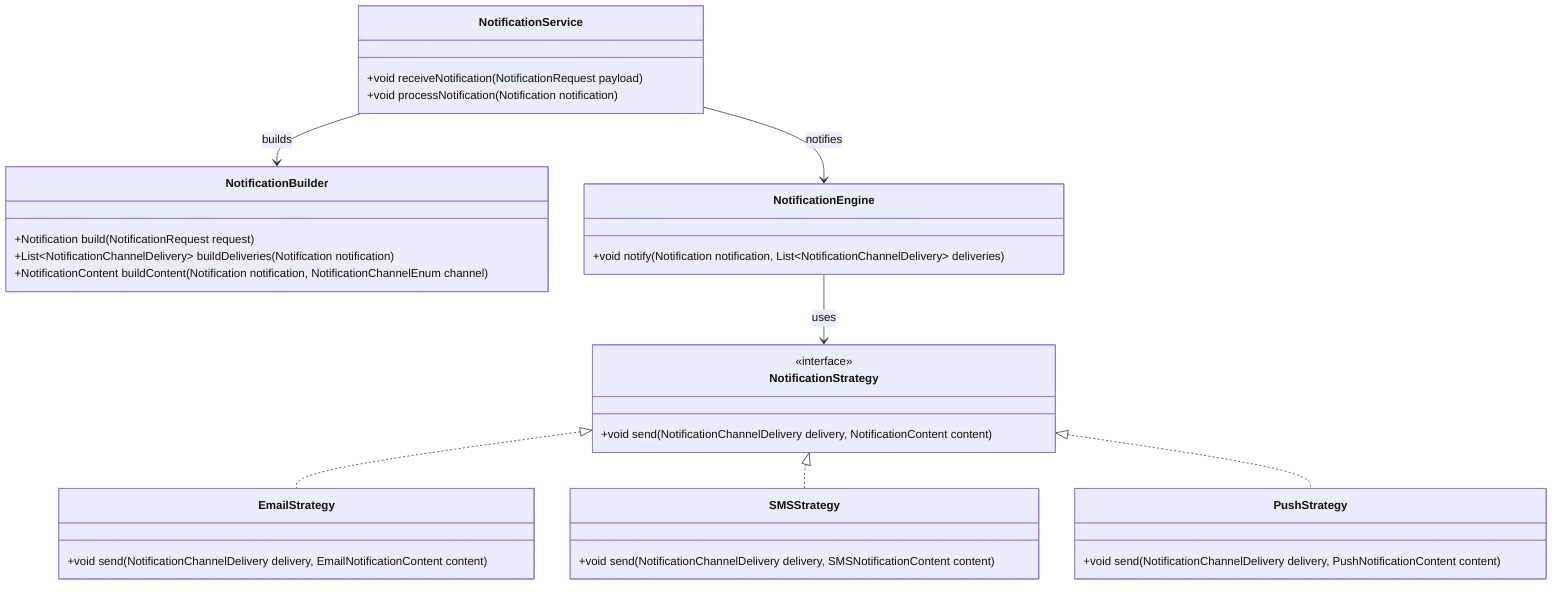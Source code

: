 classDiagram
direction TB

%% ==== Services ====
class NotificationService {
    +void receiveNotification(NotificationRequest payload)
    +void processNotification(Notification notification)
}

class NotificationBuilder {
    +Notification build(NotificationRequest request)
    +List~NotificationChannelDelivery~ buildDeliveries(Notification notification)
    +NotificationContent buildContent(Notification notification, NotificationChannelEnum channel)
}

class NotificationEngine {
    +void notify(Notification notification, List~NotificationChannelDelivery~ deliveries)
}

%% ==== Strategy Interfaces and Implementations ====
class NotificationStrategy {
    <<interface>>
    +void send(NotificationChannelDelivery delivery, NotificationContent content)
}

class EmailStrategy {
    +void send(NotificationChannelDelivery delivery, EmailNotificationContent content)
}

class SMSStrategy {
    +void send(NotificationChannelDelivery delivery, SMSNotificationContent content)
}

class PushStrategy {
    +void send(NotificationChannelDelivery delivery, PushNotificationContent content)
}

%% ==== Relationships (Service Dependencies) ====
NotificationService --> NotificationBuilder : builds
NotificationService --> NotificationEngine : notifies
NotificationEngine --> NotificationStrategy : uses

NotificationStrategy <|.. EmailStrategy
NotificationStrategy <|.. SMSStrategy
NotificationStrategy <|.. PushStrategy